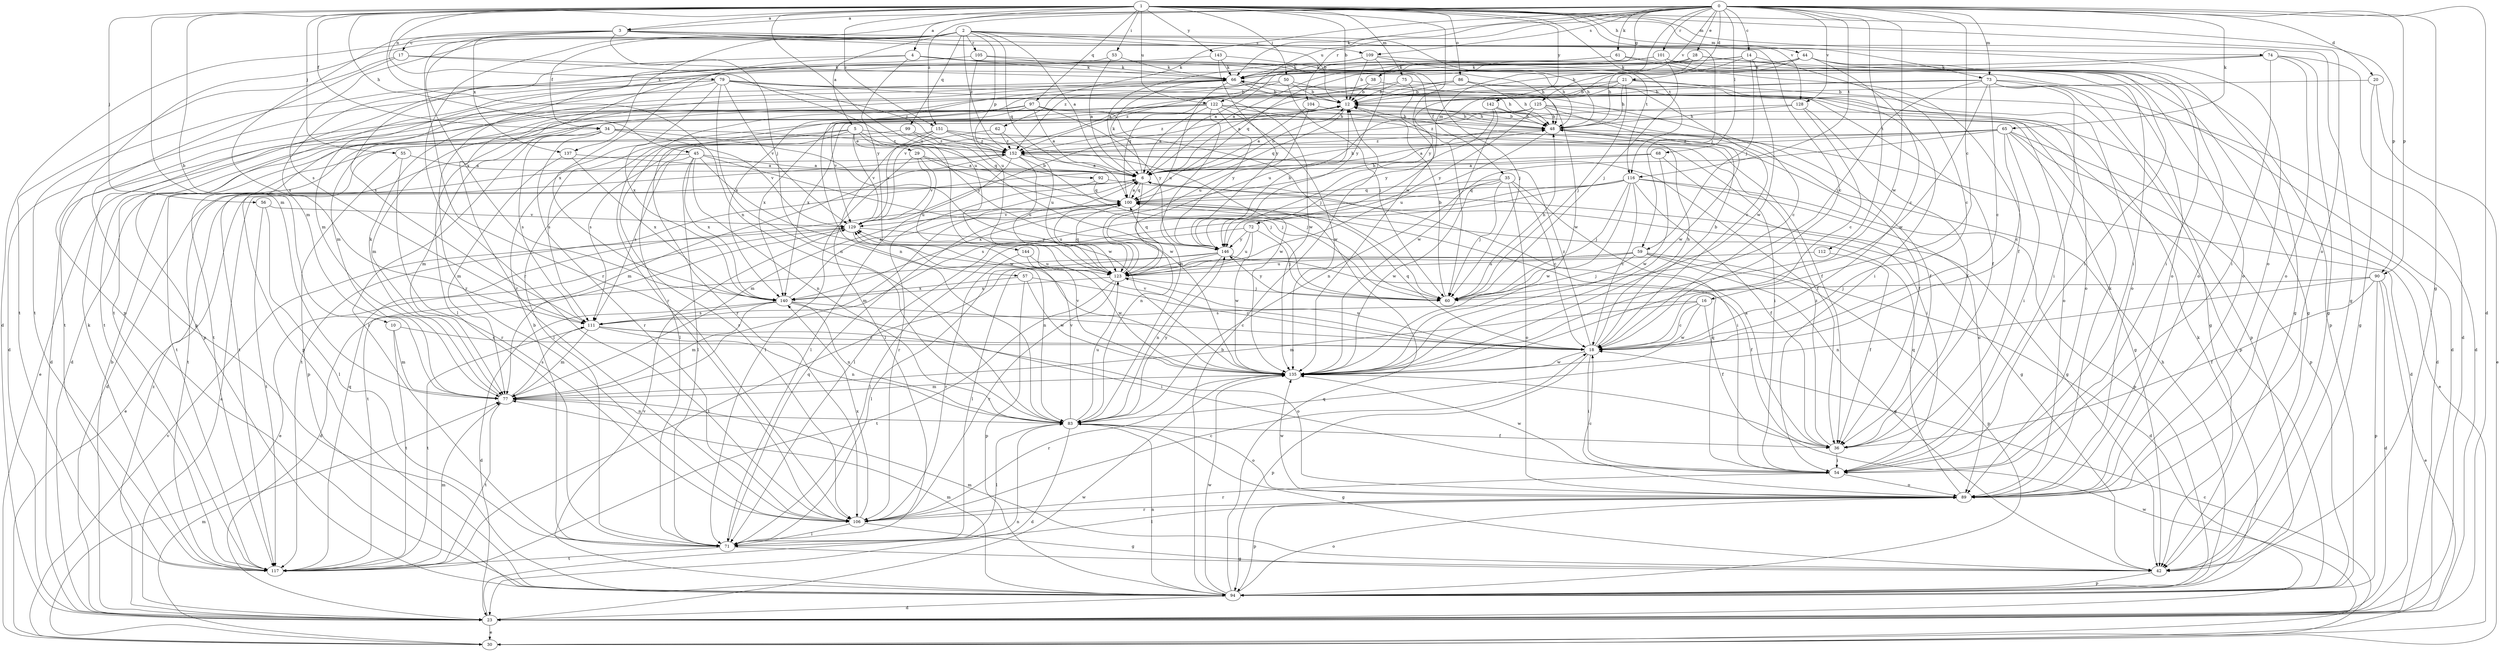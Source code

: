 strict digraph  {
0;
1;
2;
3;
4;
5;
6;
10;
12;
14;
16;
17;
18;
20;
21;
23;
28;
29;
30;
34;
35;
36;
38;
42;
44;
45;
48;
50;
53;
54;
55;
56;
57;
59;
60;
61;
62;
65;
66;
68;
71;
72;
73;
74;
75;
77;
79;
83;
86;
89;
90;
92;
94;
97;
99;
100;
101;
104;
105;
106;
109;
111;
112;
116;
117;
122;
123;
125;
128;
129;
135;
137;
140;
142;
143;
144;
146;
151;
152;
0 -> 3  [label=a];
0 -> 14  [label=c];
0 -> 16  [label=c];
0 -> 20  [label=d];
0 -> 21  [label=d];
0 -> 23  [label=d];
0 -> 28  [label=e];
0 -> 38  [label=g];
0 -> 42  [label=g];
0 -> 61  [label=k];
0 -> 62  [label=k];
0 -> 65  [label=k];
0 -> 66  [label=k];
0 -> 68  [label=l];
0 -> 72  [label=m];
0 -> 73  [label=m];
0 -> 90  [label=p];
0 -> 101  [label=r];
0 -> 104  [label=r];
0 -> 109  [label=s];
0 -> 112  [label=t];
0 -> 116  [label=t];
0 -> 122  [label=u];
0 -> 125  [label=v];
0 -> 128  [label=v];
0 -> 135  [label=w];
0 -> 137  [label=x];
0 -> 151  [label=z];
1 -> 3  [label=a];
1 -> 4  [label=a];
1 -> 10  [label=b];
1 -> 12  [label=b];
1 -> 34  [label=f];
1 -> 44  [label=h];
1 -> 45  [label=h];
1 -> 50  [label=i];
1 -> 53  [label=i];
1 -> 55  [label=j];
1 -> 56  [label=j];
1 -> 73  [label=m];
1 -> 74  [label=m];
1 -> 75  [label=m];
1 -> 77  [label=m];
1 -> 79  [label=n];
1 -> 83  [label=n];
1 -> 86  [label=o];
1 -> 89  [label=o];
1 -> 90  [label=p];
1 -> 97  [label=q];
1 -> 116  [label=t];
1 -> 122  [label=u];
1 -> 123  [label=u];
1 -> 128  [label=v];
1 -> 135  [label=w];
1 -> 142  [label=y];
1 -> 143  [label=y];
1 -> 151  [label=z];
2 -> 5  [label=a];
2 -> 6  [label=a];
2 -> 12  [label=b];
2 -> 23  [label=d];
2 -> 34  [label=f];
2 -> 92  [label=p];
2 -> 94  [label=p];
2 -> 99  [label=q];
2 -> 100  [label=q];
2 -> 105  [label=r];
2 -> 106  [label=r];
2 -> 109  [label=s];
2 -> 111  [label=s];
2 -> 116  [label=t];
2 -> 152  [label=z];
3 -> 17  [label=c];
3 -> 18  [label=c];
3 -> 42  [label=g];
3 -> 57  [label=j];
3 -> 59  [label=j];
3 -> 77  [label=m];
3 -> 89  [label=o];
3 -> 106  [label=r];
3 -> 137  [label=x];
3 -> 140  [label=x];
4 -> 35  [label=f];
4 -> 48  [label=h];
4 -> 66  [label=k];
4 -> 111  [label=s];
4 -> 140  [label=x];
4 -> 144  [label=y];
5 -> 29  [label=e];
5 -> 54  [label=i];
5 -> 71  [label=l];
5 -> 106  [label=r];
5 -> 111  [label=s];
5 -> 129  [label=v];
5 -> 135  [label=w];
5 -> 146  [label=y];
6 -> 12  [label=b];
6 -> 30  [label=e];
6 -> 42  [label=g];
6 -> 48  [label=h];
6 -> 66  [label=k];
6 -> 77  [label=m];
6 -> 83  [label=n];
6 -> 100  [label=q];
10 -> 18  [label=c];
10 -> 77  [label=m];
10 -> 117  [label=t];
12 -> 48  [label=h];
12 -> 100  [label=q];
12 -> 152  [label=z];
14 -> 12  [label=b];
14 -> 18  [label=c];
14 -> 59  [label=j];
14 -> 66  [label=k];
14 -> 117  [label=t];
14 -> 135  [label=w];
16 -> 18  [label=c];
16 -> 36  [label=f];
16 -> 77  [label=m];
16 -> 111  [label=s];
16 -> 135  [label=w];
17 -> 66  [label=k];
17 -> 94  [label=p];
17 -> 117  [label=t];
17 -> 123  [label=u];
18 -> 12  [label=b];
18 -> 48  [label=h];
18 -> 54  [label=i];
18 -> 94  [label=p];
18 -> 100  [label=q];
18 -> 123  [label=u];
18 -> 129  [label=v];
18 -> 135  [label=w];
18 -> 152  [label=z];
20 -> 12  [label=b];
20 -> 30  [label=e];
20 -> 42  [label=g];
21 -> 6  [label=a];
21 -> 12  [label=b];
21 -> 23  [label=d];
21 -> 48  [label=h];
21 -> 60  [label=j];
21 -> 89  [label=o];
21 -> 123  [label=u];
23 -> 6  [label=a];
23 -> 12  [label=b];
23 -> 30  [label=e];
23 -> 83  [label=n];
23 -> 135  [label=w];
23 -> 152  [label=z];
28 -> 48  [label=h];
28 -> 66  [label=k];
28 -> 89  [label=o];
28 -> 94  [label=p];
28 -> 152  [label=z];
29 -> 6  [label=a];
29 -> 60  [label=j];
29 -> 71  [label=l];
29 -> 123  [label=u];
29 -> 129  [label=v];
30 -> 18  [label=c];
30 -> 77  [label=m];
30 -> 129  [label=v];
30 -> 135  [label=w];
34 -> 77  [label=m];
34 -> 106  [label=r];
34 -> 111  [label=s];
34 -> 129  [label=v];
34 -> 135  [label=w];
34 -> 152  [label=z];
35 -> 18  [label=c];
35 -> 54  [label=i];
35 -> 60  [label=j];
35 -> 89  [label=o];
35 -> 100  [label=q];
35 -> 135  [label=w];
35 -> 140  [label=x];
36 -> 6  [label=a];
36 -> 54  [label=i];
36 -> 152  [label=z];
38 -> 12  [label=b];
38 -> 18  [label=c];
38 -> 129  [label=v];
42 -> 77  [label=m];
42 -> 94  [label=p];
44 -> 18  [label=c];
44 -> 42  [label=g];
44 -> 54  [label=i];
44 -> 66  [label=k];
44 -> 89  [label=o];
44 -> 100  [label=q];
44 -> 117  [label=t];
45 -> 6  [label=a];
45 -> 60  [label=j];
45 -> 71  [label=l];
45 -> 83  [label=n];
45 -> 111  [label=s];
45 -> 117  [label=t];
45 -> 135  [label=w];
45 -> 140  [label=x];
48 -> 12  [label=b];
48 -> 23  [label=d];
48 -> 36  [label=f];
48 -> 123  [label=u];
48 -> 152  [label=z];
50 -> 12  [label=b];
50 -> 36  [label=f];
50 -> 60  [label=j];
50 -> 83  [label=n];
50 -> 152  [label=z];
53 -> 6  [label=a];
53 -> 66  [label=k];
53 -> 106  [label=r];
54 -> 89  [label=o];
54 -> 100  [label=q];
54 -> 106  [label=r];
54 -> 135  [label=w];
55 -> 6  [label=a];
55 -> 94  [label=p];
55 -> 106  [label=r];
56 -> 71  [label=l];
56 -> 117  [label=t];
56 -> 129  [label=v];
57 -> 18  [label=c];
57 -> 94  [label=p];
57 -> 135  [label=w];
57 -> 140  [label=x];
59 -> 23  [label=d];
59 -> 42  [label=g];
59 -> 60  [label=j];
59 -> 71  [label=l];
59 -> 94  [label=p];
59 -> 117  [label=t];
59 -> 123  [label=u];
60 -> 12  [label=b];
60 -> 48  [label=h];
60 -> 146  [label=y];
61 -> 6  [label=a];
61 -> 36  [label=f];
61 -> 54  [label=i];
61 -> 66  [label=k];
62 -> 71  [label=l];
62 -> 123  [label=u];
62 -> 152  [label=z];
65 -> 6  [label=a];
65 -> 18  [label=c];
65 -> 30  [label=e];
65 -> 42  [label=g];
65 -> 54  [label=i];
65 -> 71  [label=l];
65 -> 83  [label=n];
65 -> 94  [label=p];
65 -> 152  [label=z];
66 -> 12  [label=b];
66 -> 71  [label=l];
66 -> 123  [label=u];
66 -> 135  [label=w];
66 -> 140  [label=x];
68 -> 6  [label=a];
68 -> 54  [label=i];
68 -> 117  [label=t];
68 -> 135  [label=w];
71 -> 12  [label=b];
71 -> 42  [label=g];
71 -> 100  [label=q];
71 -> 117  [label=t];
72 -> 60  [label=j];
72 -> 71  [label=l];
72 -> 123  [label=u];
72 -> 135  [label=w];
72 -> 146  [label=y];
73 -> 12  [label=b];
73 -> 18  [label=c];
73 -> 23  [label=d];
73 -> 42  [label=g];
73 -> 54  [label=i];
73 -> 60  [label=j];
73 -> 94  [label=p];
73 -> 117  [label=t];
73 -> 135  [label=w];
74 -> 23  [label=d];
74 -> 42  [label=g];
74 -> 54  [label=i];
74 -> 66  [label=k];
74 -> 89  [label=o];
74 -> 146  [label=y];
75 -> 12  [label=b];
75 -> 18  [label=c];
75 -> 60  [label=j];
75 -> 100  [label=q];
77 -> 66  [label=k];
77 -> 83  [label=n];
77 -> 111  [label=s];
77 -> 117  [label=t];
79 -> 12  [label=b];
79 -> 23  [label=d];
79 -> 48  [label=h];
79 -> 77  [label=m];
79 -> 83  [label=n];
79 -> 94  [label=p];
79 -> 129  [label=v];
79 -> 135  [label=w];
79 -> 140  [label=x];
79 -> 152  [label=z];
83 -> 23  [label=d];
83 -> 36  [label=f];
83 -> 42  [label=g];
83 -> 71  [label=l];
83 -> 89  [label=o];
83 -> 123  [label=u];
83 -> 129  [label=v];
83 -> 146  [label=y];
86 -> 12  [label=b];
86 -> 48  [label=h];
86 -> 54  [label=i];
86 -> 89  [label=o];
86 -> 106  [label=r];
86 -> 117  [label=t];
89 -> 18  [label=c];
89 -> 66  [label=k];
89 -> 71  [label=l];
89 -> 94  [label=p];
89 -> 100  [label=q];
89 -> 106  [label=r];
89 -> 135  [label=w];
90 -> 23  [label=d];
90 -> 30  [label=e];
90 -> 36  [label=f];
90 -> 60  [label=j];
90 -> 83  [label=n];
90 -> 94  [label=p];
92 -> 42  [label=g];
92 -> 100  [label=q];
92 -> 106  [label=r];
94 -> 12  [label=b];
94 -> 23  [label=d];
94 -> 48  [label=h];
94 -> 66  [label=k];
94 -> 77  [label=m];
94 -> 83  [label=n];
94 -> 89  [label=o];
94 -> 100  [label=q];
94 -> 129  [label=v];
94 -> 135  [label=w];
97 -> 6  [label=a];
97 -> 23  [label=d];
97 -> 48  [label=h];
97 -> 60  [label=j];
97 -> 71  [label=l];
97 -> 94  [label=p];
97 -> 129  [label=v];
97 -> 146  [label=y];
99 -> 100  [label=q];
99 -> 117  [label=t];
99 -> 152  [label=z];
100 -> 6  [label=a];
100 -> 48  [label=h];
100 -> 77  [label=m];
100 -> 123  [label=u];
100 -> 129  [label=v];
101 -> 6  [label=a];
101 -> 42  [label=g];
101 -> 54  [label=i];
101 -> 60  [label=j];
101 -> 66  [label=k];
101 -> 77  [label=m];
104 -> 6  [label=a];
104 -> 48  [label=h];
104 -> 123  [label=u];
105 -> 60  [label=j];
105 -> 66  [label=k];
105 -> 111  [label=s];
105 -> 123  [label=u];
106 -> 18  [label=c];
106 -> 42  [label=g];
106 -> 71  [label=l];
106 -> 140  [label=x];
109 -> 6  [label=a];
109 -> 12  [label=b];
109 -> 48  [label=h];
109 -> 66  [label=k];
109 -> 89  [label=o];
109 -> 146  [label=y];
111 -> 18  [label=c];
111 -> 77  [label=m];
111 -> 83  [label=n];
111 -> 89  [label=o];
111 -> 117  [label=t];
112 -> 36  [label=f];
112 -> 123  [label=u];
116 -> 18  [label=c];
116 -> 36  [label=f];
116 -> 60  [label=j];
116 -> 71  [label=l];
116 -> 89  [label=o];
116 -> 94  [label=p];
116 -> 100  [label=q];
116 -> 111  [label=s];
116 -> 135  [label=w];
117 -> 66  [label=k];
117 -> 77  [label=m];
117 -> 100  [label=q];
122 -> 6  [label=a];
122 -> 23  [label=d];
122 -> 30  [label=e];
122 -> 36  [label=f];
122 -> 48  [label=h];
122 -> 77  [label=m];
122 -> 83  [label=n];
122 -> 89  [label=o];
122 -> 106  [label=r];
122 -> 135  [label=w];
122 -> 146  [label=y];
123 -> 60  [label=j];
123 -> 100  [label=q];
123 -> 106  [label=r];
123 -> 117  [label=t];
123 -> 140  [label=x];
125 -> 23  [label=d];
125 -> 48  [label=h];
125 -> 94  [label=p];
125 -> 117  [label=t];
125 -> 135  [label=w];
125 -> 140  [label=x];
125 -> 146  [label=y];
125 -> 152  [label=z];
128 -> 18  [label=c];
128 -> 36  [label=f];
128 -> 48  [label=h];
128 -> 140  [label=x];
129 -> 12  [label=b];
129 -> 30  [label=e];
129 -> 83  [label=n];
129 -> 117  [label=t];
129 -> 146  [label=y];
135 -> 77  [label=m];
135 -> 106  [label=r];
135 -> 129  [label=v];
137 -> 6  [label=a];
137 -> 77  [label=m];
137 -> 140  [label=x];
140 -> 6  [label=a];
140 -> 18  [label=c];
140 -> 23  [label=d];
140 -> 54  [label=i];
140 -> 77  [label=m];
140 -> 83  [label=n];
140 -> 111  [label=s];
142 -> 36  [label=f];
142 -> 48  [label=h];
142 -> 135  [label=w];
142 -> 146  [label=y];
143 -> 48  [label=h];
143 -> 66  [label=k];
143 -> 106  [label=r];
143 -> 146  [label=y];
144 -> 106  [label=r];
144 -> 123  [label=u];
144 -> 135  [label=w];
146 -> 12  [label=b];
146 -> 23  [label=d];
146 -> 36  [label=f];
146 -> 71  [label=l];
146 -> 83  [label=n];
146 -> 100  [label=q];
146 -> 123  [label=u];
151 -> 36  [label=f];
151 -> 111  [label=s];
151 -> 117  [label=t];
151 -> 129  [label=v];
151 -> 135  [label=w];
151 -> 152  [label=z];
152 -> 6  [label=a];
152 -> 23  [label=d];
152 -> 60  [label=j];
152 -> 71  [label=l];
152 -> 77  [label=m];
152 -> 123  [label=u];
}
